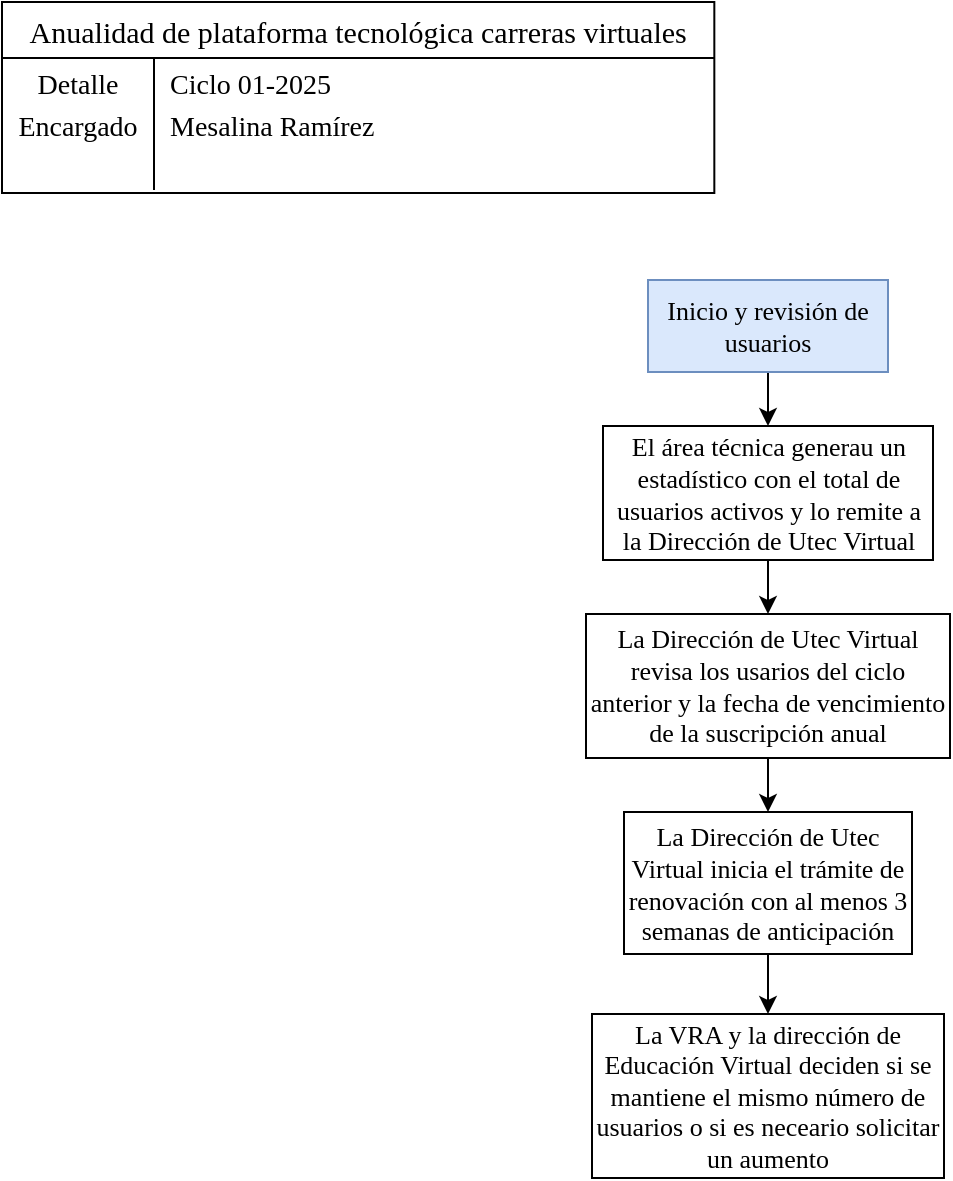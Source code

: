 <mxfile version="28.0.6">
  <diagram name="Página-1" id="D8fjVcxvHu9BTcRip_pM">
    <mxGraphModel dx="1188" dy="701" grid="0" gridSize="10" guides="1" tooltips="1" connect="1" arrows="1" fold="1" page="1" pageScale="1" pageWidth="827" pageHeight="1169" background="none" math="0" shadow="0">
      <root>
        <mxCell id="0" />
        <mxCell id="1" parent="0" />
        <mxCell id="HbBHo42EGOacqQ-w0ac8-1" value="Anualidad de plataforma tecnológica carreras virtuales" style="shape=table;startSize=28;container=1;collapsible=0;childLayout=tableLayout;fixedRows=1;rowLines=0;fontStyle=0;strokeColor=default;fontSize=15;fontFamily=Times New Roman;" vertex="1" parent="1">
          <mxGeometry x="30" y="30" width="356.165" height="95.483" as="geometry" />
        </mxCell>
        <mxCell id="HbBHo42EGOacqQ-w0ac8-2" value="" style="shape=tableRow;horizontal=0;startSize=0;swimlaneHead=0;swimlaneBody=0;top=0;left=0;bottom=0;right=0;collapsible=0;dropTarget=0;fillColor=none;points=[[0,0.5],[1,0.5]];portConstraint=eastwest;strokeColor=inherit;fontSize=16;fontFamily=Times New Roman;" vertex="1" parent="HbBHo42EGOacqQ-w0ac8-1">
          <mxGeometry y="28" width="356.165" height="20" as="geometry" />
        </mxCell>
        <mxCell id="HbBHo42EGOacqQ-w0ac8-3" value="&lt;font style=&quot;font-size: 14px;&quot;&gt;Detalle&lt;/font&gt;&lt;div&gt;&lt;br&gt;&lt;/div&gt;" style="shape=partialRectangle;html=1;whiteSpace=wrap;connectable=0;fillColor=none;top=0;left=0;bottom=0;right=0;overflow=hidden;pointerEvents=1;strokeColor=inherit;fontSize=16;fontFamily=Times New Roman;" vertex="1" parent="HbBHo42EGOacqQ-w0ac8-2">
          <mxGeometry width="76" height="20" as="geometry">
            <mxRectangle width="76" height="20" as="alternateBounds" />
          </mxGeometry>
        </mxCell>
        <mxCell id="HbBHo42EGOacqQ-w0ac8-4" value="&lt;font style=&quot;font-size: 14px;&quot;&gt;Ciclo 01-2025&lt;/font&gt;" style="shape=partialRectangle;html=1;whiteSpace=wrap;connectable=0;fillColor=none;top=0;left=0;bottom=0;right=0;align=left;spacingLeft=6;overflow=hidden;strokeColor=inherit;fontSize=16;fontFamily=Times New Roman;" vertex="1" parent="HbBHo42EGOacqQ-w0ac8-2">
          <mxGeometry x="76" width="280" height="20" as="geometry">
            <mxRectangle width="280" height="20" as="alternateBounds" />
          </mxGeometry>
        </mxCell>
        <mxCell id="HbBHo42EGOacqQ-w0ac8-5" value="" style="shape=tableRow;horizontal=0;startSize=0;swimlaneHead=0;swimlaneBody=0;top=0;left=0;bottom=0;right=0;collapsible=0;dropTarget=0;fillColor=none;points=[[0,0.5],[1,0.5]];portConstraint=eastwest;strokeColor=inherit;fontSize=16;fontFamily=Times New Roman;" vertex="1" parent="HbBHo42EGOacqQ-w0ac8-1">
          <mxGeometry y="48" width="356.165" height="26" as="geometry" />
        </mxCell>
        <mxCell id="HbBHo42EGOacqQ-w0ac8-6" value="&lt;font style=&quot;font-size: 14px;&quot;&gt;Encargado&lt;/font&gt;" style="shape=partialRectangle;html=1;whiteSpace=wrap;connectable=0;fillColor=none;top=0;left=0;bottom=0;right=0;overflow=hidden;strokeColor=inherit;fontSize=16;fontFamily=Times New Roman;" vertex="1" parent="HbBHo42EGOacqQ-w0ac8-5">
          <mxGeometry width="76" height="26" as="geometry">
            <mxRectangle width="76" height="26" as="alternateBounds" />
          </mxGeometry>
        </mxCell>
        <mxCell id="HbBHo42EGOacqQ-w0ac8-7" value="&lt;span style=&quot;font-size: 14px;&quot;&gt;Mesalina Ramírez&lt;/span&gt;" style="shape=partialRectangle;html=1;whiteSpace=wrap;connectable=0;fillColor=none;top=0;left=0;bottom=0;right=0;align=left;spacingLeft=6;overflow=hidden;strokeColor=inherit;fontSize=16;fontFamily=Times New Roman;" vertex="1" parent="HbBHo42EGOacqQ-w0ac8-5">
          <mxGeometry x="76" width="280" height="26" as="geometry">
            <mxRectangle width="280" height="26" as="alternateBounds" />
          </mxGeometry>
        </mxCell>
        <mxCell id="HbBHo42EGOacqQ-w0ac8-8" value="" style="shape=tableRow;horizontal=0;startSize=0;swimlaneHead=0;swimlaneBody=0;top=0;left=0;bottom=0;right=0;collapsible=0;dropTarget=0;fillColor=none;points=[[0,0.5],[1,0.5]];portConstraint=eastwest;strokeColor=inherit;fontSize=16;fontFamily=Times New Roman;" vertex="1" parent="HbBHo42EGOacqQ-w0ac8-1">
          <mxGeometry y="74" width="356.165" height="20" as="geometry" />
        </mxCell>
        <mxCell id="HbBHo42EGOacqQ-w0ac8-9" value="" style="shape=partialRectangle;html=1;whiteSpace=wrap;connectable=0;fillColor=none;top=0;left=0;bottom=0;right=0;overflow=hidden;strokeColor=inherit;fontSize=16;fontFamily=Times New Roman;" vertex="1" parent="HbBHo42EGOacqQ-w0ac8-8">
          <mxGeometry width="76" height="20" as="geometry">
            <mxRectangle width="76" height="20" as="alternateBounds" />
          </mxGeometry>
        </mxCell>
        <mxCell id="HbBHo42EGOacqQ-w0ac8-10" value="" style="shape=partialRectangle;html=1;whiteSpace=wrap;connectable=0;fillColor=none;top=0;left=0;bottom=0;right=0;align=left;spacingLeft=6;overflow=hidden;strokeColor=inherit;fontSize=16;fontFamily=Times New Roman;" vertex="1" parent="HbBHo42EGOacqQ-w0ac8-8">
          <mxGeometry x="76" width="280" height="20" as="geometry">
            <mxRectangle width="280" height="20" as="alternateBounds" />
          </mxGeometry>
        </mxCell>
        <mxCell id="HbBHo42EGOacqQ-w0ac8-16" value="" style="edgeStyle=orthogonalEdgeStyle;rounded=0;orthogonalLoop=1;jettySize=auto;html=1;" edge="1" parent="1" source="HbBHo42EGOacqQ-w0ac8-14" target="HbBHo42EGOacqQ-w0ac8-15">
          <mxGeometry relative="1" as="geometry" />
        </mxCell>
        <mxCell id="HbBHo42EGOacqQ-w0ac8-14" value="Inicio y revisión de usuarios" style="rounded=0;whiteSpace=wrap;html=1;fontFamily=Times New Roman;fontSize=13;fillColor=#dae8fc;strokeColor=#6c8ebf;" vertex="1" parent="1">
          <mxGeometry x="353" y="169" width="120" height="46" as="geometry" />
        </mxCell>
        <mxCell id="HbBHo42EGOacqQ-w0ac8-18" value="" style="edgeStyle=orthogonalEdgeStyle;rounded=0;orthogonalLoop=1;jettySize=auto;html=1;" edge="1" parent="1" source="HbBHo42EGOacqQ-w0ac8-15" target="HbBHo42EGOacqQ-w0ac8-17">
          <mxGeometry relative="1" as="geometry" />
        </mxCell>
        <mxCell id="HbBHo42EGOacqQ-w0ac8-15" value="El área técnica generau un estadístico con el total de usuarios activos y lo remite a la Dirección de Utec Virtual" style="whiteSpace=wrap;html=1;fontSize=13;fontFamily=Times New Roman;rounded=0;" vertex="1" parent="1">
          <mxGeometry x="330.5" y="242" width="165" height="67" as="geometry" />
        </mxCell>
        <mxCell id="HbBHo42EGOacqQ-w0ac8-20" value="" style="edgeStyle=orthogonalEdgeStyle;rounded=0;orthogonalLoop=1;jettySize=auto;html=1;" edge="1" parent="1" source="HbBHo42EGOacqQ-w0ac8-17" target="HbBHo42EGOacqQ-w0ac8-19">
          <mxGeometry relative="1" as="geometry" />
        </mxCell>
        <mxCell id="HbBHo42EGOacqQ-w0ac8-17" value="La Dirección de Utec Virtual revisa los usarios del ciclo anterior y la fecha de vencimiento de la suscripción anual" style="whiteSpace=wrap;html=1;fontSize=13;fontFamily=Times New Roman;rounded=0;" vertex="1" parent="1">
          <mxGeometry x="322" y="336" width="182" height="72" as="geometry" />
        </mxCell>
        <mxCell id="HbBHo42EGOacqQ-w0ac8-22" value="" style="edgeStyle=orthogonalEdgeStyle;rounded=0;orthogonalLoop=1;jettySize=auto;html=1;" edge="1" parent="1" source="HbBHo42EGOacqQ-w0ac8-19" target="HbBHo42EGOacqQ-w0ac8-21">
          <mxGeometry relative="1" as="geometry" />
        </mxCell>
        <mxCell id="HbBHo42EGOacqQ-w0ac8-19" value="La Dirección de Utec Virtual inicia el trámite de renovación con al menos 3 semanas de anticipación" style="whiteSpace=wrap;html=1;fontSize=13;fontFamily=Times New Roman;rounded=0;" vertex="1" parent="1">
          <mxGeometry x="341" y="435" width="144" height="71" as="geometry" />
        </mxCell>
        <mxCell id="HbBHo42EGOacqQ-w0ac8-21" value="La VRA y la dirección de Educación Virtual deciden si se mantiene el mismo número de usuarios o si es neceario solicitar un aumento" style="whiteSpace=wrap;html=1;fontSize=13;fontFamily=Times New Roman;rounded=0;" vertex="1" parent="1">
          <mxGeometry x="325" y="536" width="176" height="82" as="geometry" />
        </mxCell>
      </root>
    </mxGraphModel>
  </diagram>
</mxfile>
